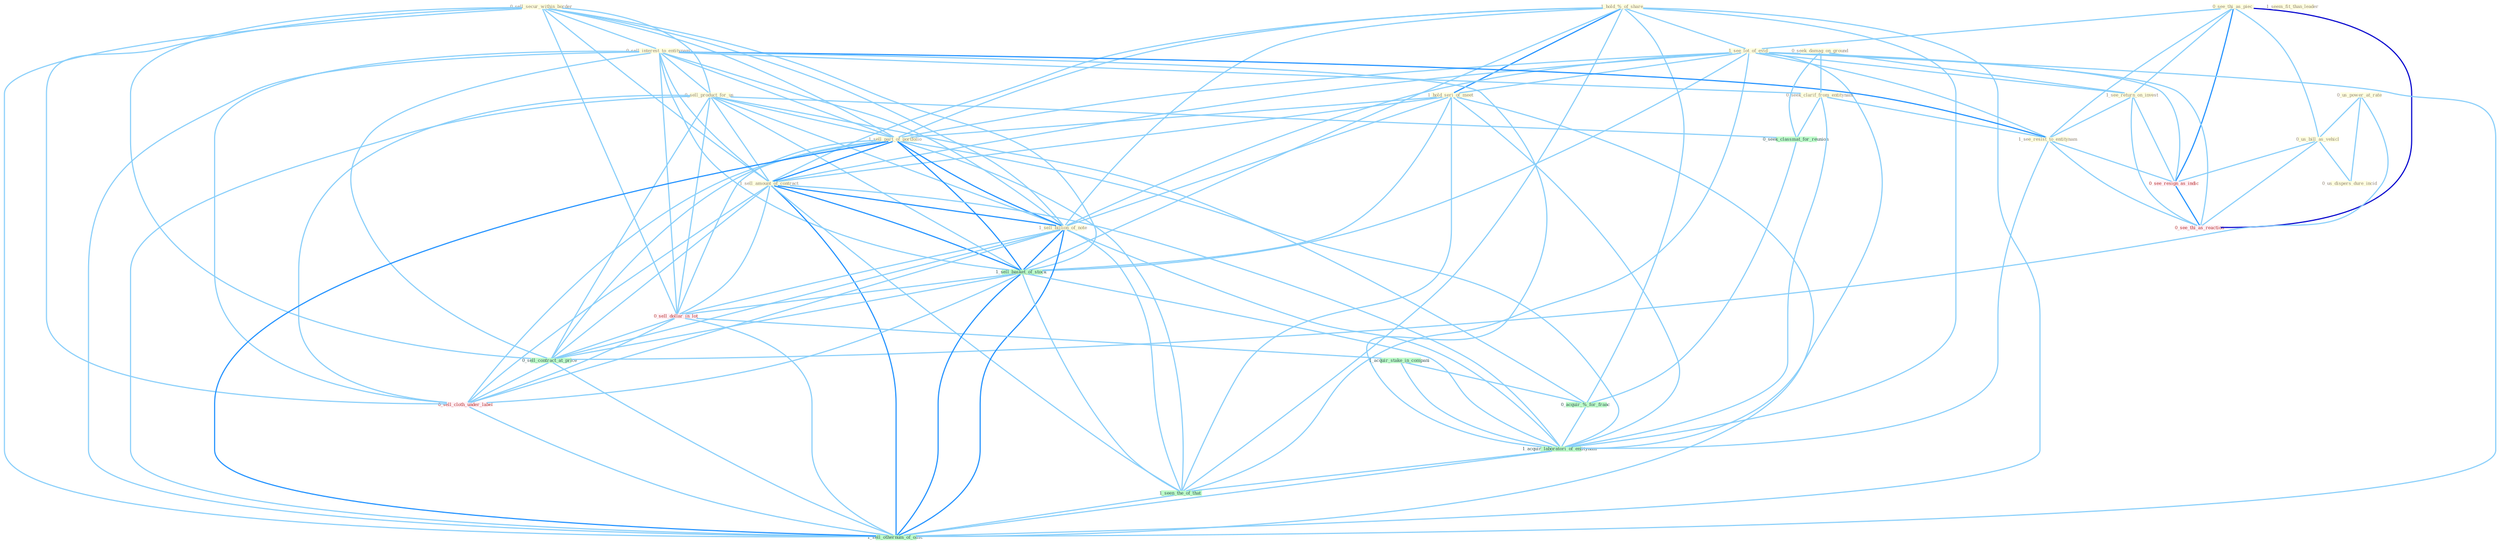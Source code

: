 Graph G{ 
    node
    [shape=polygon,style=filled,width=.5,height=.06,color="#BDFCC9",fixedsize=true,fontsize=4,
    fontcolor="#2f4f4f"];
    {node
    [color="#ffffe0", fontcolor="#8b7d6b"] "0_sell_secur_within_border " "1_hold_%_of_share " "0_see_thi_as_piec " "1_see_lot_of_evid " "0_sell_interest_to_entitynam " "0_seek_damag_on_ground " "1_hold_seri_of_meet " "0_sell_product_for_us " "1_see_return_on_invest " "0_us_power_at_rate " "0_seek_clarif_from_entitynam " "0_us_bill_as_vehicl " "1_sell_part_of_portfolio " "0_us_dispers_dure_incid " "1_sell_amount_of_contract " "1_see_resist_to_entitynam " "1_seem_fit_than_leader " "1_sell_billion_of_note "}
{node [color="#fff0f5", fontcolor="#b22222"] "0_sell_dollar_in_lot " "0_see_resign_as_indic " "0_sell_cloth_under_label " "0_see_thi_as_reaction "}
edge [color="#B0E2FF"];

	"0_sell_secur_within_border " -- "0_sell_interest_to_entitynam " [w="1", color="#87cefa" ];
	"0_sell_secur_within_border " -- "0_sell_product_for_us " [w="1", color="#87cefa" ];
	"0_sell_secur_within_border " -- "1_sell_part_of_portfolio " [w="1", color="#87cefa" ];
	"0_sell_secur_within_border " -- "1_sell_amount_of_contract " [w="1", color="#87cefa" ];
	"0_sell_secur_within_border " -- "1_sell_billion_of_note " [w="1", color="#87cefa" ];
	"0_sell_secur_within_border " -- "1_sell_basket_of_stock " [w="1", color="#87cefa" ];
	"0_sell_secur_within_border " -- "0_sell_dollar_in_lot " [w="1", color="#87cefa" ];
	"0_sell_secur_within_border " -- "0_sell_contract_at_price " [w="1", color="#87cefa" ];
	"0_sell_secur_within_border " -- "0_sell_cloth_under_label " [w="1", color="#87cefa" ];
	"0_sell_secur_within_border " -- "1_sell_othernum_of_offic " [w="1", color="#87cefa" ];
	"1_hold_%_of_share " -- "1_see_lot_of_evid " [w="1", color="#87cefa" ];
	"1_hold_%_of_share " -- "1_hold_seri_of_meet " [w="2", color="#1e90ff" , len=0.8];
	"1_hold_%_of_share " -- "1_sell_part_of_portfolio " [w="1", color="#87cefa" ];
	"1_hold_%_of_share " -- "1_sell_amount_of_contract " [w="1", color="#87cefa" ];
	"1_hold_%_of_share " -- "1_sell_billion_of_note " [w="1", color="#87cefa" ];
	"1_hold_%_of_share " -- "1_sell_basket_of_stock " [w="1", color="#87cefa" ];
	"1_hold_%_of_share " -- "0_acquir_%_for_franc " [w="1", color="#87cefa" ];
	"1_hold_%_of_share " -- "1_acquir_laboratori_of_entitynam " [w="1", color="#87cefa" ];
	"1_hold_%_of_share " -- "1_seen_the_of_that " [w="1", color="#87cefa" ];
	"1_hold_%_of_share " -- "1_sell_othernum_of_offic " [w="1", color="#87cefa" ];
	"0_see_thi_as_piec " -- "1_see_lot_of_evid " [w="1", color="#87cefa" ];
	"0_see_thi_as_piec " -- "1_see_return_on_invest " [w="1", color="#87cefa" ];
	"0_see_thi_as_piec " -- "0_us_bill_as_vehicl " [w="1", color="#87cefa" ];
	"0_see_thi_as_piec " -- "1_see_resist_to_entitynam " [w="1", color="#87cefa" ];
	"0_see_thi_as_piec " -- "0_see_resign_as_indic " [w="2", color="#1e90ff" , len=0.8];
	"0_see_thi_as_piec " -- "0_see_thi_as_reaction " [w="3", color="#0000cd" , len=0.6];
	"1_see_lot_of_evid " -- "1_hold_seri_of_meet " [w="1", color="#87cefa" ];
	"1_see_lot_of_evid " -- "1_see_return_on_invest " [w="1", color="#87cefa" ];
	"1_see_lot_of_evid " -- "1_sell_part_of_portfolio " [w="1", color="#87cefa" ];
	"1_see_lot_of_evid " -- "1_sell_amount_of_contract " [w="1", color="#87cefa" ];
	"1_see_lot_of_evid " -- "1_see_resist_to_entitynam " [w="1", color="#87cefa" ];
	"1_see_lot_of_evid " -- "1_sell_billion_of_note " [w="1", color="#87cefa" ];
	"1_see_lot_of_evid " -- "1_sell_basket_of_stock " [w="1", color="#87cefa" ];
	"1_see_lot_of_evid " -- "0_see_resign_as_indic " [w="1", color="#87cefa" ];
	"1_see_lot_of_evid " -- "1_acquir_laboratori_of_entitynam " [w="1", color="#87cefa" ];
	"1_see_lot_of_evid " -- "1_seen_the_of_that " [w="1", color="#87cefa" ];
	"1_see_lot_of_evid " -- "1_sell_othernum_of_offic " [w="1", color="#87cefa" ];
	"1_see_lot_of_evid " -- "0_see_thi_as_reaction " [w="1", color="#87cefa" ];
	"0_sell_interest_to_entitynam " -- "0_sell_product_for_us " [w="1", color="#87cefa" ];
	"0_sell_interest_to_entitynam " -- "0_seek_clarif_from_entitynam " [w="1", color="#87cefa" ];
	"0_sell_interest_to_entitynam " -- "1_sell_part_of_portfolio " [w="1", color="#87cefa" ];
	"0_sell_interest_to_entitynam " -- "1_sell_amount_of_contract " [w="1", color="#87cefa" ];
	"0_sell_interest_to_entitynam " -- "1_see_resist_to_entitynam " [w="2", color="#1e90ff" , len=0.8];
	"0_sell_interest_to_entitynam " -- "1_sell_billion_of_note " [w="1", color="#87cefa" ];
	"0_sell_interest_to_entitynam " -- "1_sell_basket_of_stock " [w="1", color="#87cefa" ];
	"0_sell_interest_to_entitynam " -- "0_sell_dollar_in_lot " [w="1", color="#87cefa" ];
	"0_sell_interest_to_entitynam " -- "0_sell_contract_at_price " [w="1", color="#87cefa" ];
	"0_sell_interest_to_entitynam " -- "1_acquir_laboratori_of_entitynam " [w="1", color="#87cefa" ];
	"0_sell_interest_to_entitynam " -- "0_sell_cloth_under_label " [w="1", color="#87cefa" ];
	"0_sell_interest_to_entitynam " -- "1_sell_othernum_of_offic " [w="1", color="#87cefa" ];
	"0_seek_damag_on_ground " -- "1_see_return_on_invest " [w="1", color="#87cefa" ];
	"0_seek_damag_on_ground " -- "0_seek_clarif_from_entitynam " [w="1", color="#87cefa" ];
	"0_seek_damag_on_ground " -- "0_seek_classmat_for_reunion " [w="1", color="#87cefa" ];
	"1_hold_seri_of_meet " -- "1_sell_part_of_portfolio " [w="1", color="#87cefa" ];
	"1_hold_seri_of_meet " -- "1_sell_amount_of_contract " [w="1", color="#87cefa" ];
	"1_hold_seri_of_meet " -- "1_sell_billion_of_note " [w="1", color="#87cefa" ];
	"1_hold_seri_of_meet " -- "1_sell_basket_of_stock " [w="1", color="#87cefa" ];
	"1_hold_seri_of_meet " -- "1_acquir_laboratori_of_entitynam " [w="1", color="#87cefa" ];
	"1_hold_seri_of_meet " -- "1_seen_the_of_that " [w="1", color="#87cefa" ];
	"1_hold_seri_of_meet " -- "1_sell_othernum_of_offic " [w="1", color="#87cefa" ];
	"0_sell_product_for_us " -- "1_sell_part_of_portfolio " [w="1", color="#87cefa" ];
	"0_sell_product_for_us " -- "1_sell_amount_of_contract " [w="1", color="#87cefa" ];
	"0_sell_product_for_us " -- "1_sell_billion_of_note " [w="1", color="#87cefa" ];
	"0_sell_product_for_us " -- "0_seek_classmat_for_reunion " [w="1", color="#87cefa" ];
	"0_sell_product_for_us " -- "1_sell_basket_of_stock " [w="1", color="#87cefa" ];
	"0_sell_product_for_us " -- "0_sell_dollar_in_lot " [w="1", color="#87cefa" ];
	"0_sell_product_for_us " -- "0_acquir_%_for_franc " [w="1", color="#87cefa" ];
	"0_sell_product_for_us " -- "0_sell_contract_at_price " [w="1", color="#87cefa" ];
	"0_sell_product_for_us " -- "0_sell_cloth_under_label " [w="1", color="#87cefa" ];
	"0_sell_product_for_us " -- "1_sell_othernum_of_offic " [w="1", color="#87cefa" ];
	"1_see_return_on_invest " -- "1_see_resist_to_entitynam " [w="1", color="#87cefa" ];
	"1_see_return_on_invest " -- "0_see_resign_as_indic " [w="1", color="#87cefa" ];
	"1_see_return_on_invest " -- "0_see_thi_as_reaction " [w="1", color="#87cefa" ];
	"0_us_power_at_rate " -- "0_us_bill_as_vehicl " [w="1", color="#87cefa" ];
	"0_us_power_at_rate " -- "0_us_dispers_dure_incid " [w="1", color="#87cefa" ];
	"0_us_power_at_rate " -- "0_sell_contract_at_price " [w="1", color="#87cefa" ];
	"0_seek_clarif_from_entitynam " -- "1_see_resist_to_entitynam " [w="1", color="#87cefa" ];
	"0_seek_clarif_from_entitynam " -- "0_seek_classmat_for_reunion " [w="1", color="#87cefa" ];
	"0_seek_clarif_from_entitynam " -- "1_acquir_laboratori_of_entitynam " [w="1", color="#87cefa" ];
	"0_us_bill_as_vehicl " -- "0_us_dispers_dure_incid " [w="1", color="#87cefa" ];
	"0_us_bill_as_vehicl " -- "0_see_resign_as_indic " [w="1", color="#87cefa" ];
	"0_us_bill_as_vehicl " -- "0_see_thi_as_reaction " [w="1", color="#87cefa" ];
	"1_sell_part_of_portfolio " -- "1_sell_amount_of_contract " [w="2", color="#1e90ff" , len=0.8];
	"1_sell_part_of_portfolio " -- "1_sell_billion_of_note " [w="2", color="#1e90ff" , len=0.8];
	"1_sell_part_of_portfolio " -- "1_sell_basket_of_stock " [w="2", color="#1e90ff" , len=0.8];
	"1_sell_part_of_portfolio " -- "0_sell_dollar_in_lot " [w="1", color="#87cefa" ];
	"1_sell_part_of_portfolio " -- "0_sell_contract_at_price " [w="1", color="#87cefa" ];
	"1_sell_part_of_portfolio " -- "1_acquir_laboratori_of_entitynam " [w="1", color="#87cefa" ];
	"1_sell_part_of_portfolio " -- "0_sell_cloth_under_label " [w="1", color="#87cefa" ];
	"1_sell_part_of_portfolio " -- "1_seen_the_of_that " [w="1", color="#87cefa" ];
	"1_sell_part_of_portfolio " -- "1_sell_othernum_of_offic " [w="2", color="#1e90ff" , len=0.8];
	"1_sell_amount_of_contract " -- "1_sell_billion_of_note " [w="2", color="#1e90ff" , len=0.8];
	"1_sell_amount_of_contract " -- "1_sell_basket_of_stock " [w="2", color="#1e90ff" , len=0.8];
	"1_sell_amount_of_contract " -- "0_sell_dollar_in_lot " [w="1", color="#87cefa" ];
	"1_sell_amount_of_contract " -- "0_sell_contract_at_price " [w="1", color="#87cefa" ];
	"1_sell_amount_of_contract " -- "1_acquir_laboratori_of_entitynam " [w="1", color="#87cefa" ];
	"1_sell_amount_of_contract " -- "0_sell_cloth_under_label " [w="1", color="#87cefa" ];
	"1_sell_amount_of_contract " -- "1_seen_the_of_that " [w="1", color="#87cefa" ];
	"1_sell_amount_of_contract " -- "1_sell_othernum_of_offic " [w="2", color="#1e90ff" , len=0.8];
	"1_see_resist_to_entitynam " -- "0_see_resign_as_indic " [w="1", color="#87cefa" ];
	"1_see_resist_to_entitynam " -- "1_acquir_laboratori_of_entitynam " [w="1", color="#87cefa" ];
	"1_see_resist_to_entitynam " -- "0_see_thi_as_reaction " [w="1", color="#87cefa" ];
	"1_sell_billion_of_note " -- "1_sell_basket_of_stock " [w="2", color="#1e90ff" , len=0.8];
	"1_sell_billion_of_note " -- "0_sell_dollar_in_lot " [w="1", color="#87cefa" ];
	"1_sell_billion_of_note " -- "0_sell_contract_at_price " [w="1", color="#87cefa" ];
	"1_sell_billion_of_note " -- "1_acquir_laboratori_of_entitynam " [w="1", color="#87cefa" ];
	"1_sell_billion_of_note " -- "0_sell_cloth_under_label " [w="1", color="#87cefa" ];
	"1_sell_billion_of_note " -- "1_seen_the_of_that " [w="1", color="#87cefa" ];
	"1_sell_billion_of_note " -- "1_sell_othernum_of_offic " [w="2", color="#1e90ff" , len=0.8];
	"0_seek_classmat_for_reunion " -- "0_acquir_%_for_franc " [w="1", color="#87cefa" ];
	"1_sell_basket_of_stock " -- "0_sell_dollar_in_lot " [w="1", color="#87cefa" ];
	"1_sell_basket_of_stock " -- "0_sell_contract_at_price " [w="1", color="#87cefa" ];
	"1_sell_basket_of_stock " -- "1_acquir_laboratori_of_entitynam " [w="1", color="#87cefa" ];
	"1_sell_basket_of_stock " -- "0_sell_cloth_under_label " [w="1", color="#87cefa" ];
	"1_sell_basket_of_stock " -- "1_seen_the_of_that " [w="1", color="#87cefa" ];
	"1_sell_basket_of_stock " -- "1_sell_othernum_of_offic " [w="2", color="#1e90ff" , len=0.8];
	"0_sell_dollar_in_lot " -- "1_acquir_stake_in_compani " [w="1", color="#87cefa" ];
	"0_sell_dollar_in_lot " -- "0_sell_contract_at_price " [w="1", color="#87cefa" ];
	"0_sell_dollar_in_lot " -- "0_sell_cloth_under_label " [w="1", color="#87cefa" ];
	"0_sell_dollar_in_lot " -- "1_sell_othernum_of_offic " [w="1", color="#87cefa" ];
	"0_see_resign_as_indic " -- "0_see_thi_as_reaction " [w="2", color="#1e90ff" , len=0.8];
	"1_acquir_stake_in_compani " -- "0_acquir_%_for_franc " [w="1", color="#87cefa" ];
	"1_acquir_stake_in_compani " -- "1_acquir_laboratori_of_entitynam " [w="1", color="#87cefa" ];
	"0_acquir_%_for_franc " -- "1_acquir_laboratori_of_entitynam " [w="1", color="#87cefa" ];
	"0_sell_contract_at_price " -- "0_sell_cloth_under_label " [w="1", color="#87cefa" ];
	"0_sell_contract_at_price " -- "1_sell_othernum_of_offic " [w="1", color="#87cefa" ];
	"1_acquir_laboratori_of_entitynam " -- "1_seen_the_of_that " [w="1", color="#87cefa" ];
	"1_acquir_laboratori_of_entitynam " -- "1_sell_othernum_of_offic " [w="1", color="#87cefa" ];
	"0_sell_cloth_under_label " -- "1_sell_othernum_of_offic " [w="1", color="#87cefa" ];
	"1_seen_the_of_that " -- "1_sell_othernum_of_offic " [w="1", color="#87cefa" ];
}